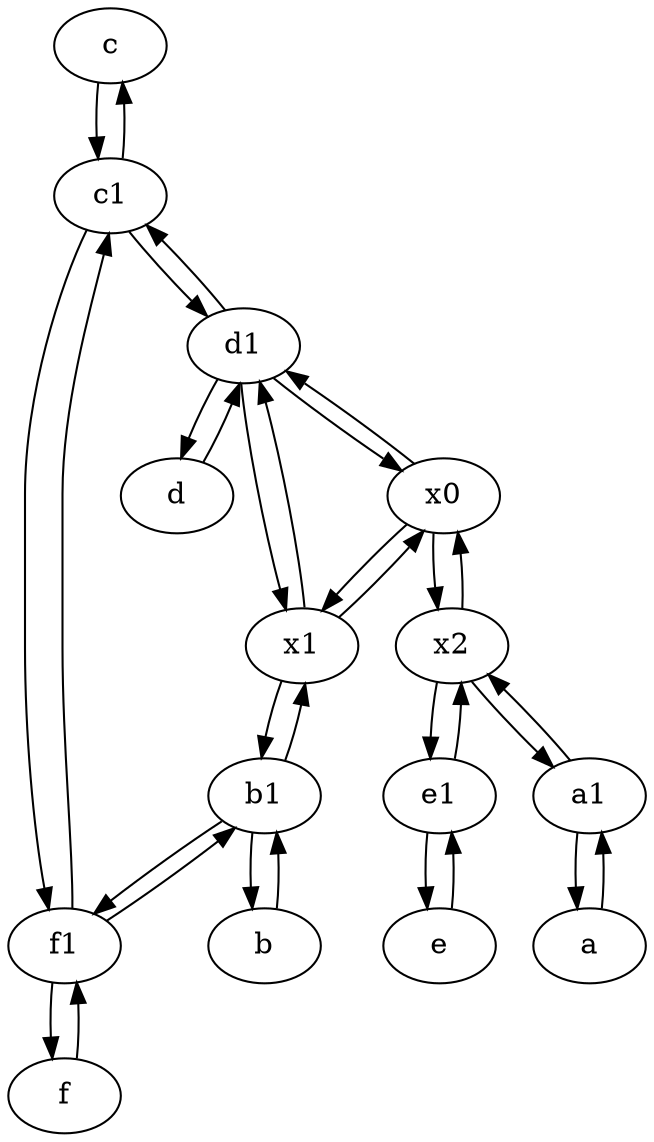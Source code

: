 digraph  {
	c [pos="20,10!"];
	c1 [pos="30,15!"];
	d [pos="20,30!"];
	x1;
	x0;
	x2;
	b1 [pos="45,20!"];
	a [pos="40,10!"];
	b [pos="50,20!"];
	f [pos="15,45!"];
	e1 [pos="25,45!"];
	e [pos="30,50!"];
	f1;
	a1 [pos="40,15!"];
	d1 [pos="25,30!"];
	x2 -> e1;
	x0 -> d1;
	d1 -> x1;
	e1 -> x2;
	d -> d1;
	c1 -> f1;
	x2 -> a1;
	d1 -> x0;
	a1 -> x2;
	d1 -> c1;
	b -> b1;
	b1 -> b;
	c1 -> c;
	a -> a1;
	x1 -> x0;
	x1 -> b1;
	x0 -> x2;
	c -> c1;
	x1 -> d1;
	b1 -> f1;
	f1 -> b1;
	x0 -> x1;
	f1 -> f;
	a1 -> a;
	e -> e1;
	c1 -> d1;
	f -> f1;
	x2 -> x0;
	d1 -> d;
	f1 -> c1;
	e1 -> e;
	b1 -> x1;

	}
